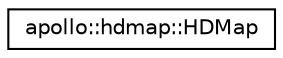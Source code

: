 digraph "Graphical Class Hierarchy"
{
  edge [fontname="Helvetica",fontsize="10",labelfontname="Helvetica",labelfontsize="10"];
  node [fontname="Helvetica",fontsize="10",shape=record];
  rankdir="LR";
  Node1 [label="apollo::hdmap::HDMap",height=0.2,width=0.4,color="black", fillcolor="white", style="filled",URL="$classapollo_1_1hdmap_1_1HDMap.html",tooltip="High-precision map loader interface. "];
}
